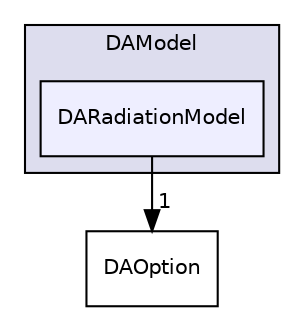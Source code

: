 digraph "dafoam/src/adjoint/DAModel/DARadiationModel" {
  bgcolor=transparent;
  compound=true
  node [ fontsize="10", fontname="Helvetica"];
  edge [ labelfontsize="10", labelfontname="Helvetica"];
  subgraph clusterdir_0e038532d2d478fb20f067fb4c41f83e {
    graph [ bgcolor="#ddddee", pencolor="black", label="DAModel" fontname="Helvetica", fontsize="10", URL="dir_0e038532d2d478fb20f067fb4c41f83e.html"]
  dir_84dc04b439b147eabb3b1f52846e5fdb [shape=box, label="DARadiationModel", style="filled", fillcolor="#eeeeff", pencolor="black", URL="dir_84dc04b439b147eabb3b1f52846e5fdb.html"];
  }
  dir_3e1a3916256641cd890d01e288a238af [shape=box label="DAOption" URL="dir_3e1a3916256641cd890d01e288a238af.html"];
  dir_84dc04b439b147eabb3b1f52846e5fdb->dir_3e1a3916256641cd890d01e288a238af [headlabel="1", labeldistance=1.5 headhref="dir_000013_000016.html"];
}
